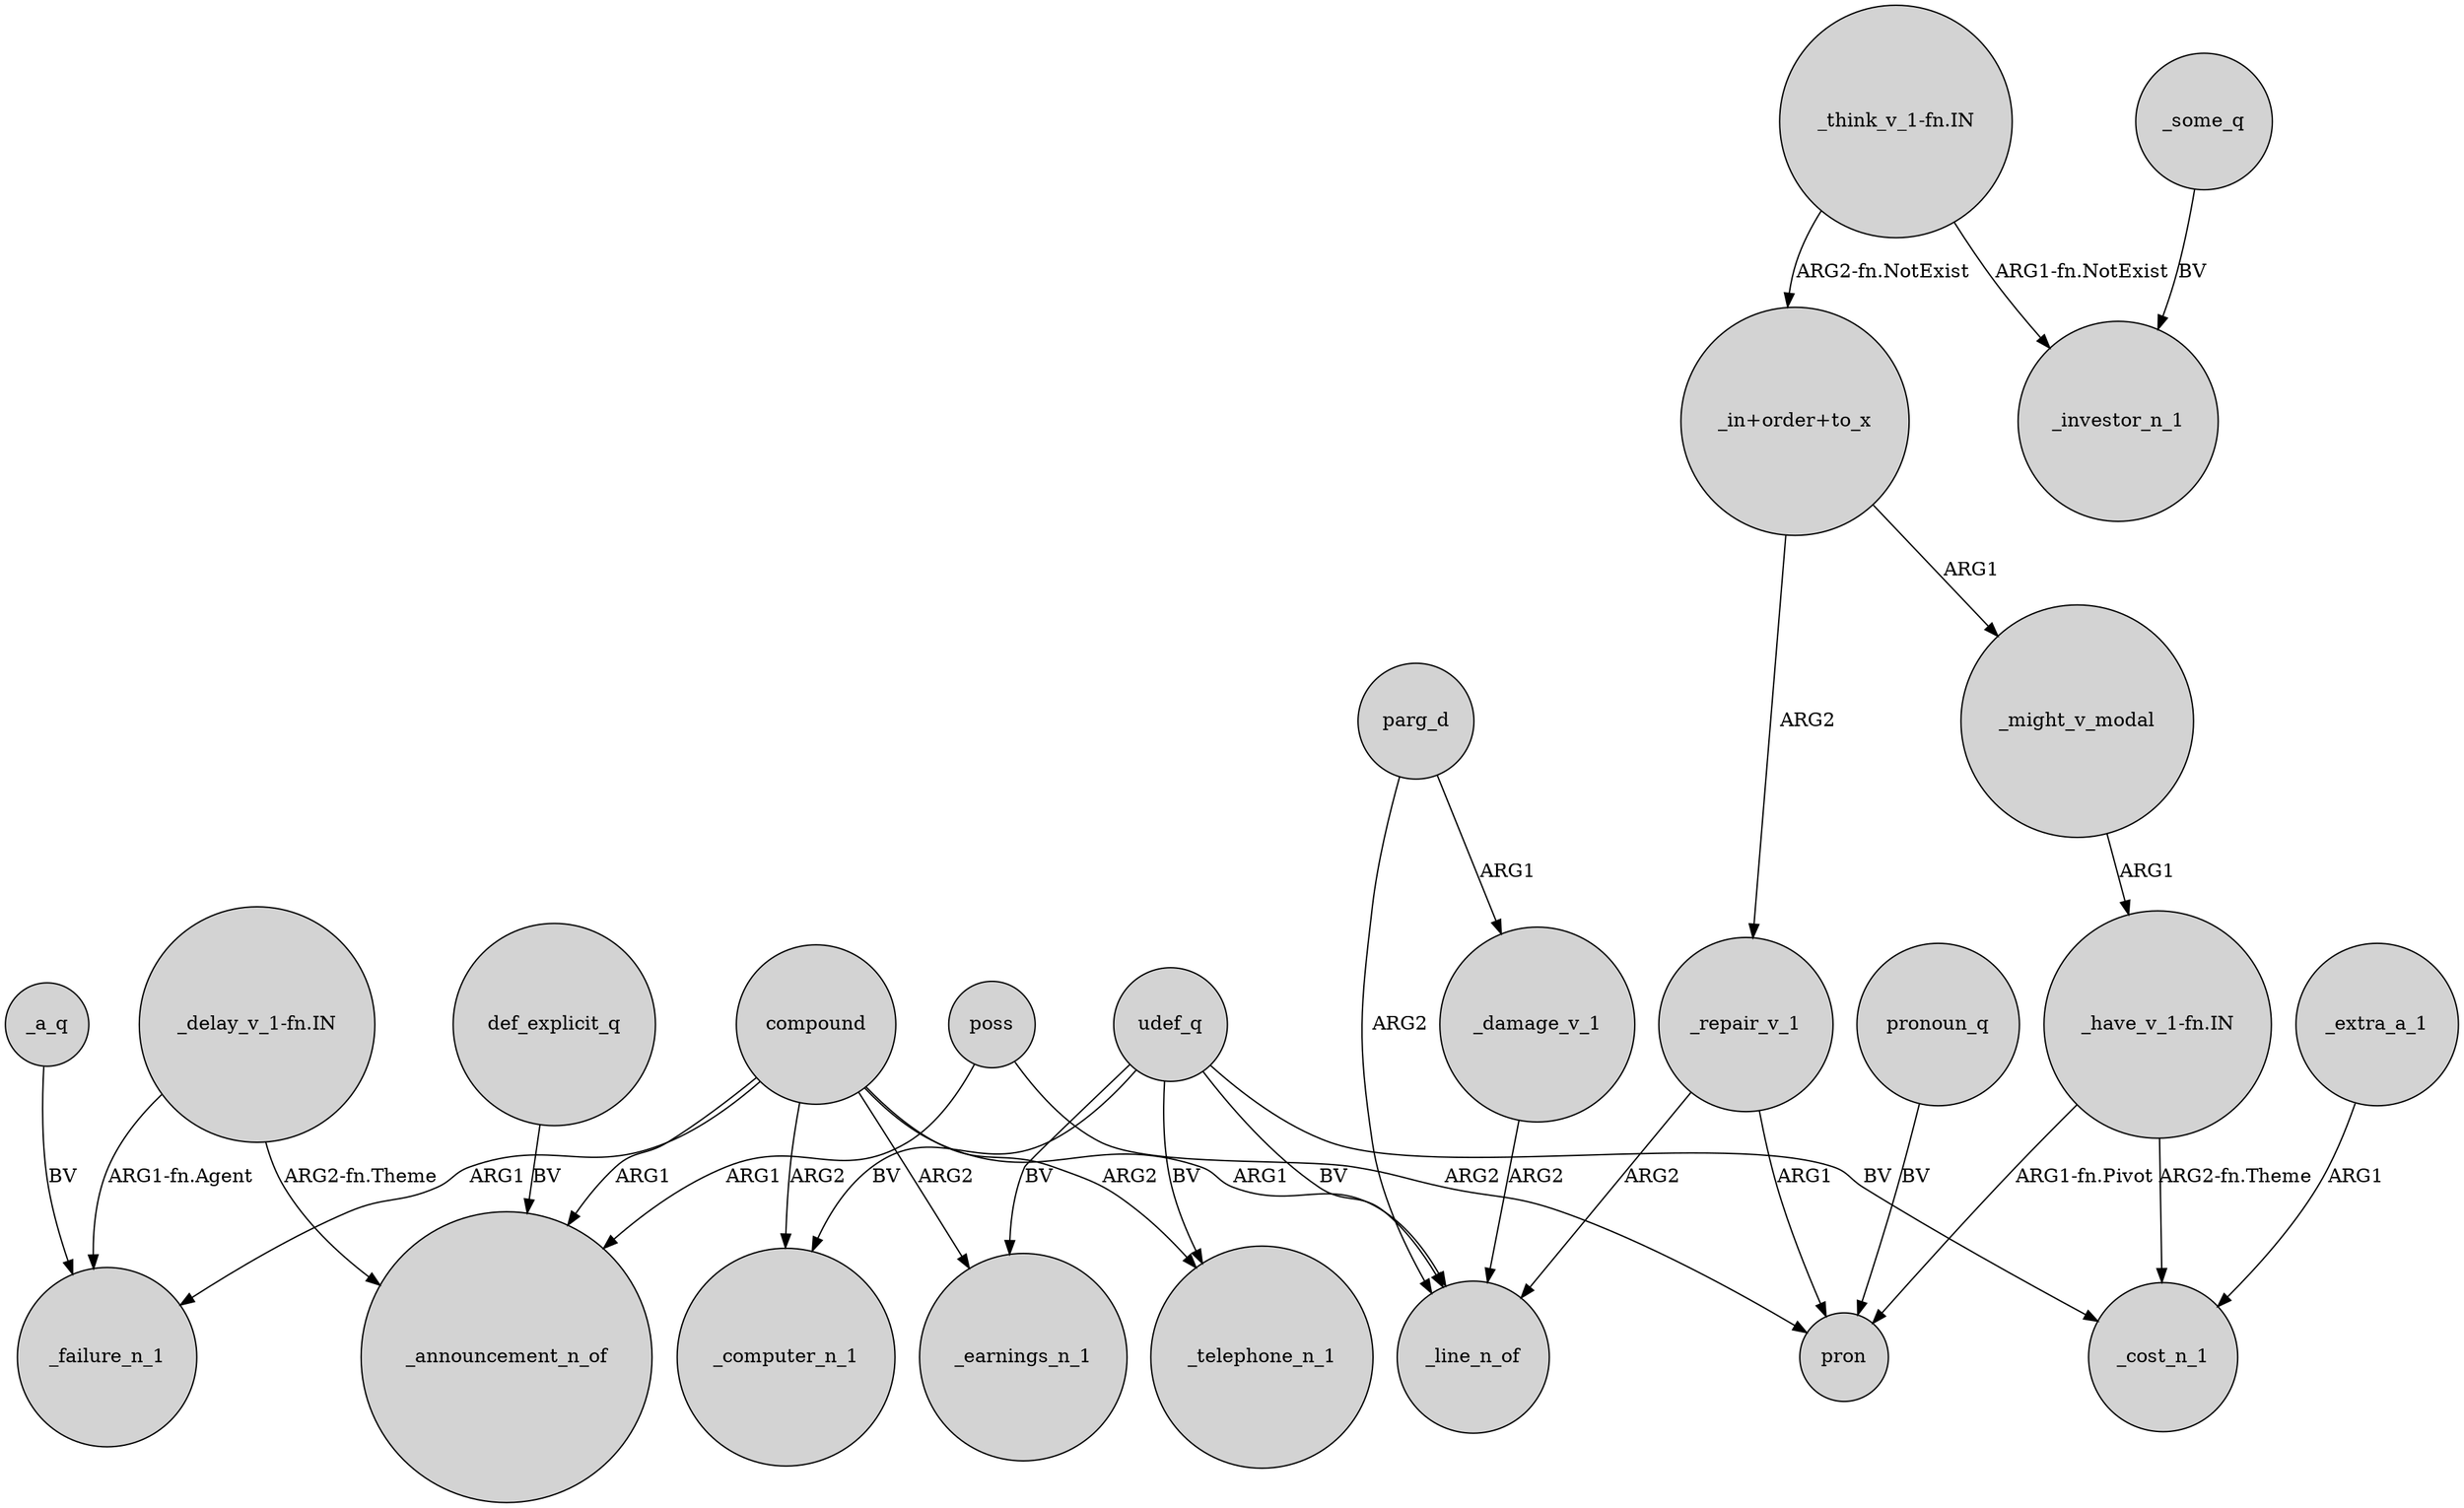 digraph {
	node [shape=circle style=filled]
	poss -> _announcement_n_of [label=ARG1]
	"_in+order+to_x" -> _repair_v_1 [label=ARG2]
	_some_q -> _investor_n_1 [label=BV]
	compound -> _telephone_n_1 [label=ARG2]
	poss -> pron [label=ARG2]
	parg_d -> _line_n_of [label=ARG2]
	udef_q -> _telephone_n_1 [label=BV]
	_damage_v_1 -> _line_n_of [label=ARG2]
	udef_q -> _earnings_n_1 [label=BV]
	compound -> _announcement_n_of [label=ARG1]
	udef_q -> _cost_n_1 [label=BV]
	"_have_v_1-fn.IN" -> pron [label="ARG1-fn.Pivot"]
	udef_q -> _computer_n_1 [label=BV]
	parg_d -> _damage_v_1 [label=ARG1]
	_extra_a_1 -> _cost_n_1 [label=ARG1]
	compound -> _computer_n_1 [label=ARG2]
	"_in+order+to_x" -> _might_v_modal [label=ARG1]
	pronoun_q -> pron [label=BV]
	_repair_v_1 -> pron [label=ARG1]
	compound -> _line_n_of [label=ARG1]
	_a_q -> _failure_n_1 [label=BV]
	"_delay_v_1-fn.IN" -> _announcement_n_of [label="ARG2-fn.Theme"]
	compound -> _failure_n_1 [label=ARG1]
	_repair_v_1 -> _line_n_of [label=ARG2]
	udef_q -> _line_n_of [label=BV]
	"_think_v_1-fn.IN" -> _investor_n_1 [label="ARG1-fn.NotExist"]
	"_think_v_1-fn.IN" -> "_in+order+to_x" [label="ARG2-fn.NotExist"]
	compound -> _earnings_n_1 [label=ARG2]
	"_have_v_1-fn.IN" -> _cost_n_1 [label="ARG2-fn.Theme"]
	"_delay_v_1-fn.IN" -> _failure_n_1 [label="ARG1-fn.Agent"]
	_might_v_modal -> "_have_v_1-fn.IN" [label=ARG1]
	def_explicit_q -> _announcement_n_of [label=BV]
}
